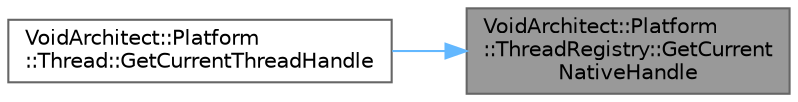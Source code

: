 digraph "VoidArchitect::Platform::ThreadRegistry::GetCurrentNativeHandle"
{
 // LATEX_PDF_SIZE
  bgcolor="transparent";
  edge [fontname=Helvetica,fontsize=10,labelfontname=Helvetica,labelfontsize=10];
  node [fontname=Helvetica,fontsize=10,shape=box,height=0.2,width=0.4];
  rankdir="RL";
  Node1 [id="Node000001",label="VoidArchitect::Platform\l::ThreadRegistry::GetCurrent\lNativeHandle",height=0.2,width=0.4,color="gray40", fillcolor="grey60", style="filled", fontcolor="black",tooltip=" "];
  Node1 -> Node2 [id="edge1_Node000001_Node000002",dir="back",color="steelblue1",style="solid",tooltip=" "];
  Node2 [id="Node000002",label="VoidArchitect::Platform\l::Thread::GetCurrentThreadHandle",height=0.2,width=0.4,color="grey40", fillcolor="white", style="filled",URL="$class_void_architect_1_1_platform_1_1_thread.html#a3871de8f75ba5965d549f34b24259b44",tooltip=" "];
}
